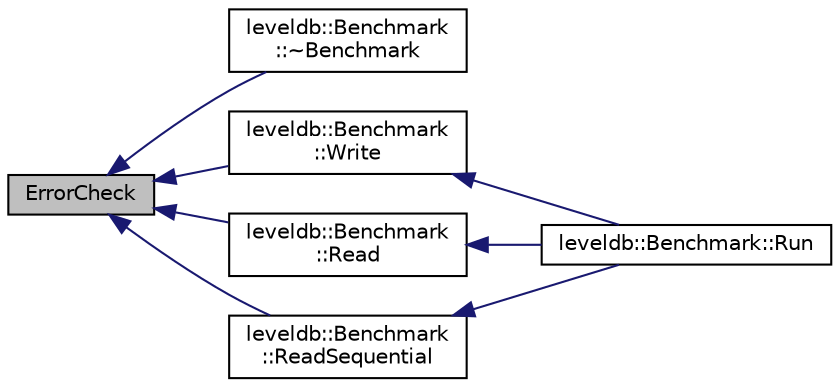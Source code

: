 digraph "ErrorCheck"
{
  edge [fontname="Helvetica",fontsize="10",labelfontname="Helvetica",labelfontsize="10"];
  node [fontname="Helvetica",fontsize="10",shape=record];
  rankdir="LR";
  Node1 [label="ErrorCheck",height=0.2,width=0.4,color="black", fillcolor="grey75", style="filled" fontcolor="black"];
  Node1 -> Node2 [dir="back",color="midnightblue",fontsize="10",style="solid"];
  Node2 [label="leveldb::Benchmark\l::~Benchmark",height=0.2,width=0.4,color="black", fillcolor="white", style="filled",URL="$classleveldb_1_1_benchmark.html#a32bd4ebe6df5e4f664a944d71b066bd5"];
  Node1 -> Node3 [dir="back",color="midnightblue",fontsize="10",style="solid"];
  Node3 [label="leveldb::Benchmark\l::Write",height=0.2,width=0.4,color="black", fillcolor="white", style="filled",URL="$classleveldb_1_1_benchmark.html#a86876b2882d9015610330e69acfdff0d"];
  Node3 -> Node4 [dir="back",color="midnightblue",fontsize="10",style="solid"];
  Node4 [label="leveldb::Benchmark::Run",height=0.2,width=0.4,color="black", fillcolor="white", style="filled",URL="$classleveldb_1_1_benchmark.html#a2f262afa0c7d10fcf531fe9657fba490"];
  Node1 -> Node5 [dir="back",color="midnightblue",fontsize="10",style="solid"];
  Node5 [label="leveldb::Benchmark\l::Read",height=0.2,width=0.4,color="black", fillcolor="white", style="filled",URL="$classleveldb_1_1_benchmark.html#afc9cf258a63488924e172fadc67c12f1"];
  Node5 -> Node4 [dir="back",color="midnightblue",fontsize="10",style="solid"];
  Node1 -> Node6 [dir="back",color="midnightblue",fontsize="10",style="solid"];
  Node6 [label="leveldb::Benchmark\l::ReadSequential",height=0.2,width=0.4,color="black", fillcolor="white", style="filled",URL="$classleveldb_1_1_benchmark.html#a301897d0609459c5e6072db05da6b737"];
  Node6 -> Node4 [dir="back",color="midnightblue",fontsize="10",style="solid"];
}
